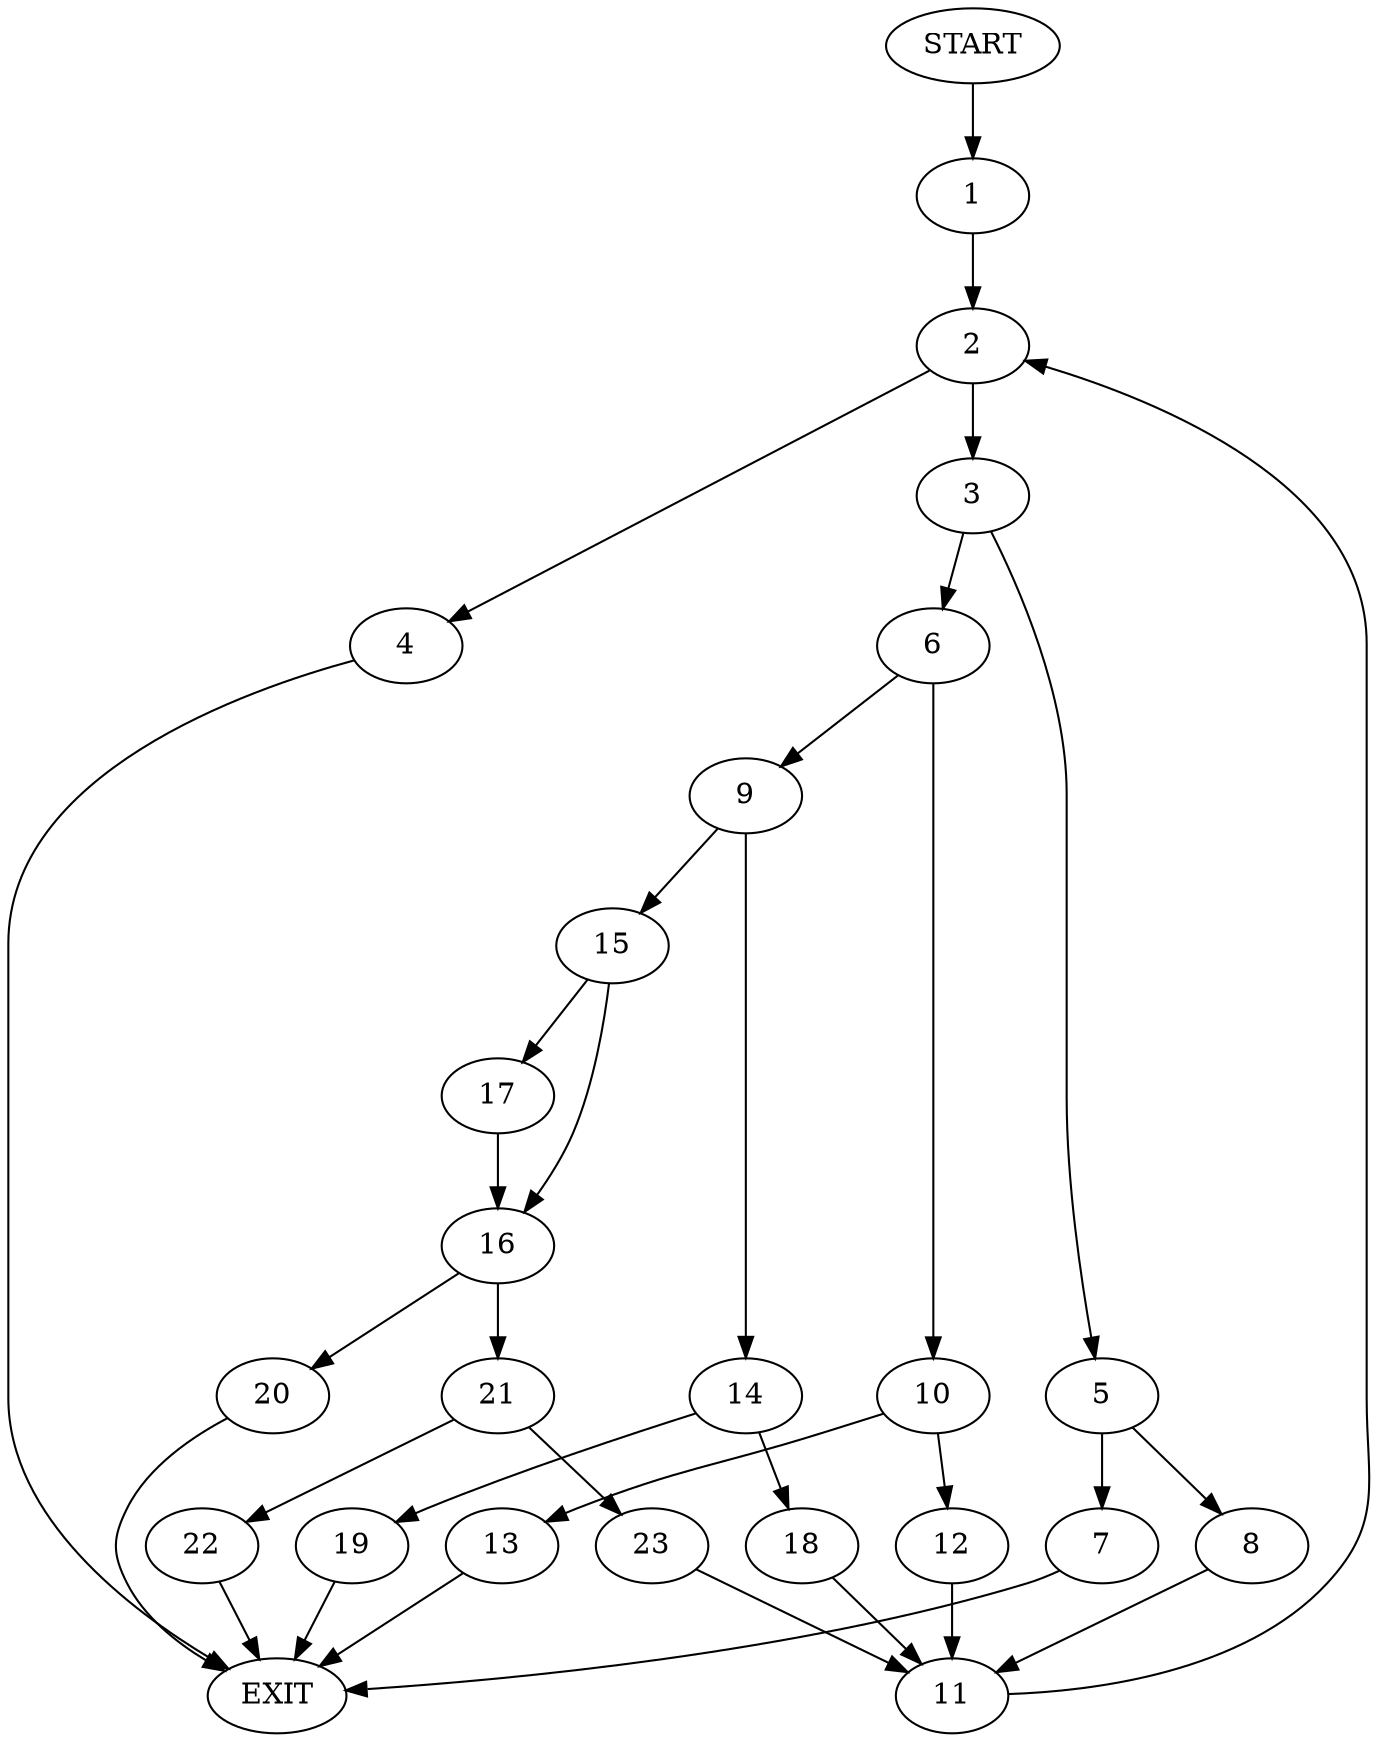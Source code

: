 digraph {
0 [label="START"]
24 [label="EXIT"]
0 -> 1
1 -> 2
2 -> 3
2 -> 4
3 -> 5
3 -> 6
4 -> 24
5 -> 7
5 -> 8
6 -> 9
6 -> 10
8 -> 11
7 -> 24
11 -> 2
10 -> 12
10 -> 13
9 -> 14
9 -> 15
13 -> 24
12 -> 11
15 -> 16
15 -> 17
14 -> 18
14 -> 19
17 -> 16
16 -> 20
16 -> 21
21 -> 22
21 -> 23
20 -> 24
23 -> 11
22 -> 24
18 -> 11
19 -> 24
}
